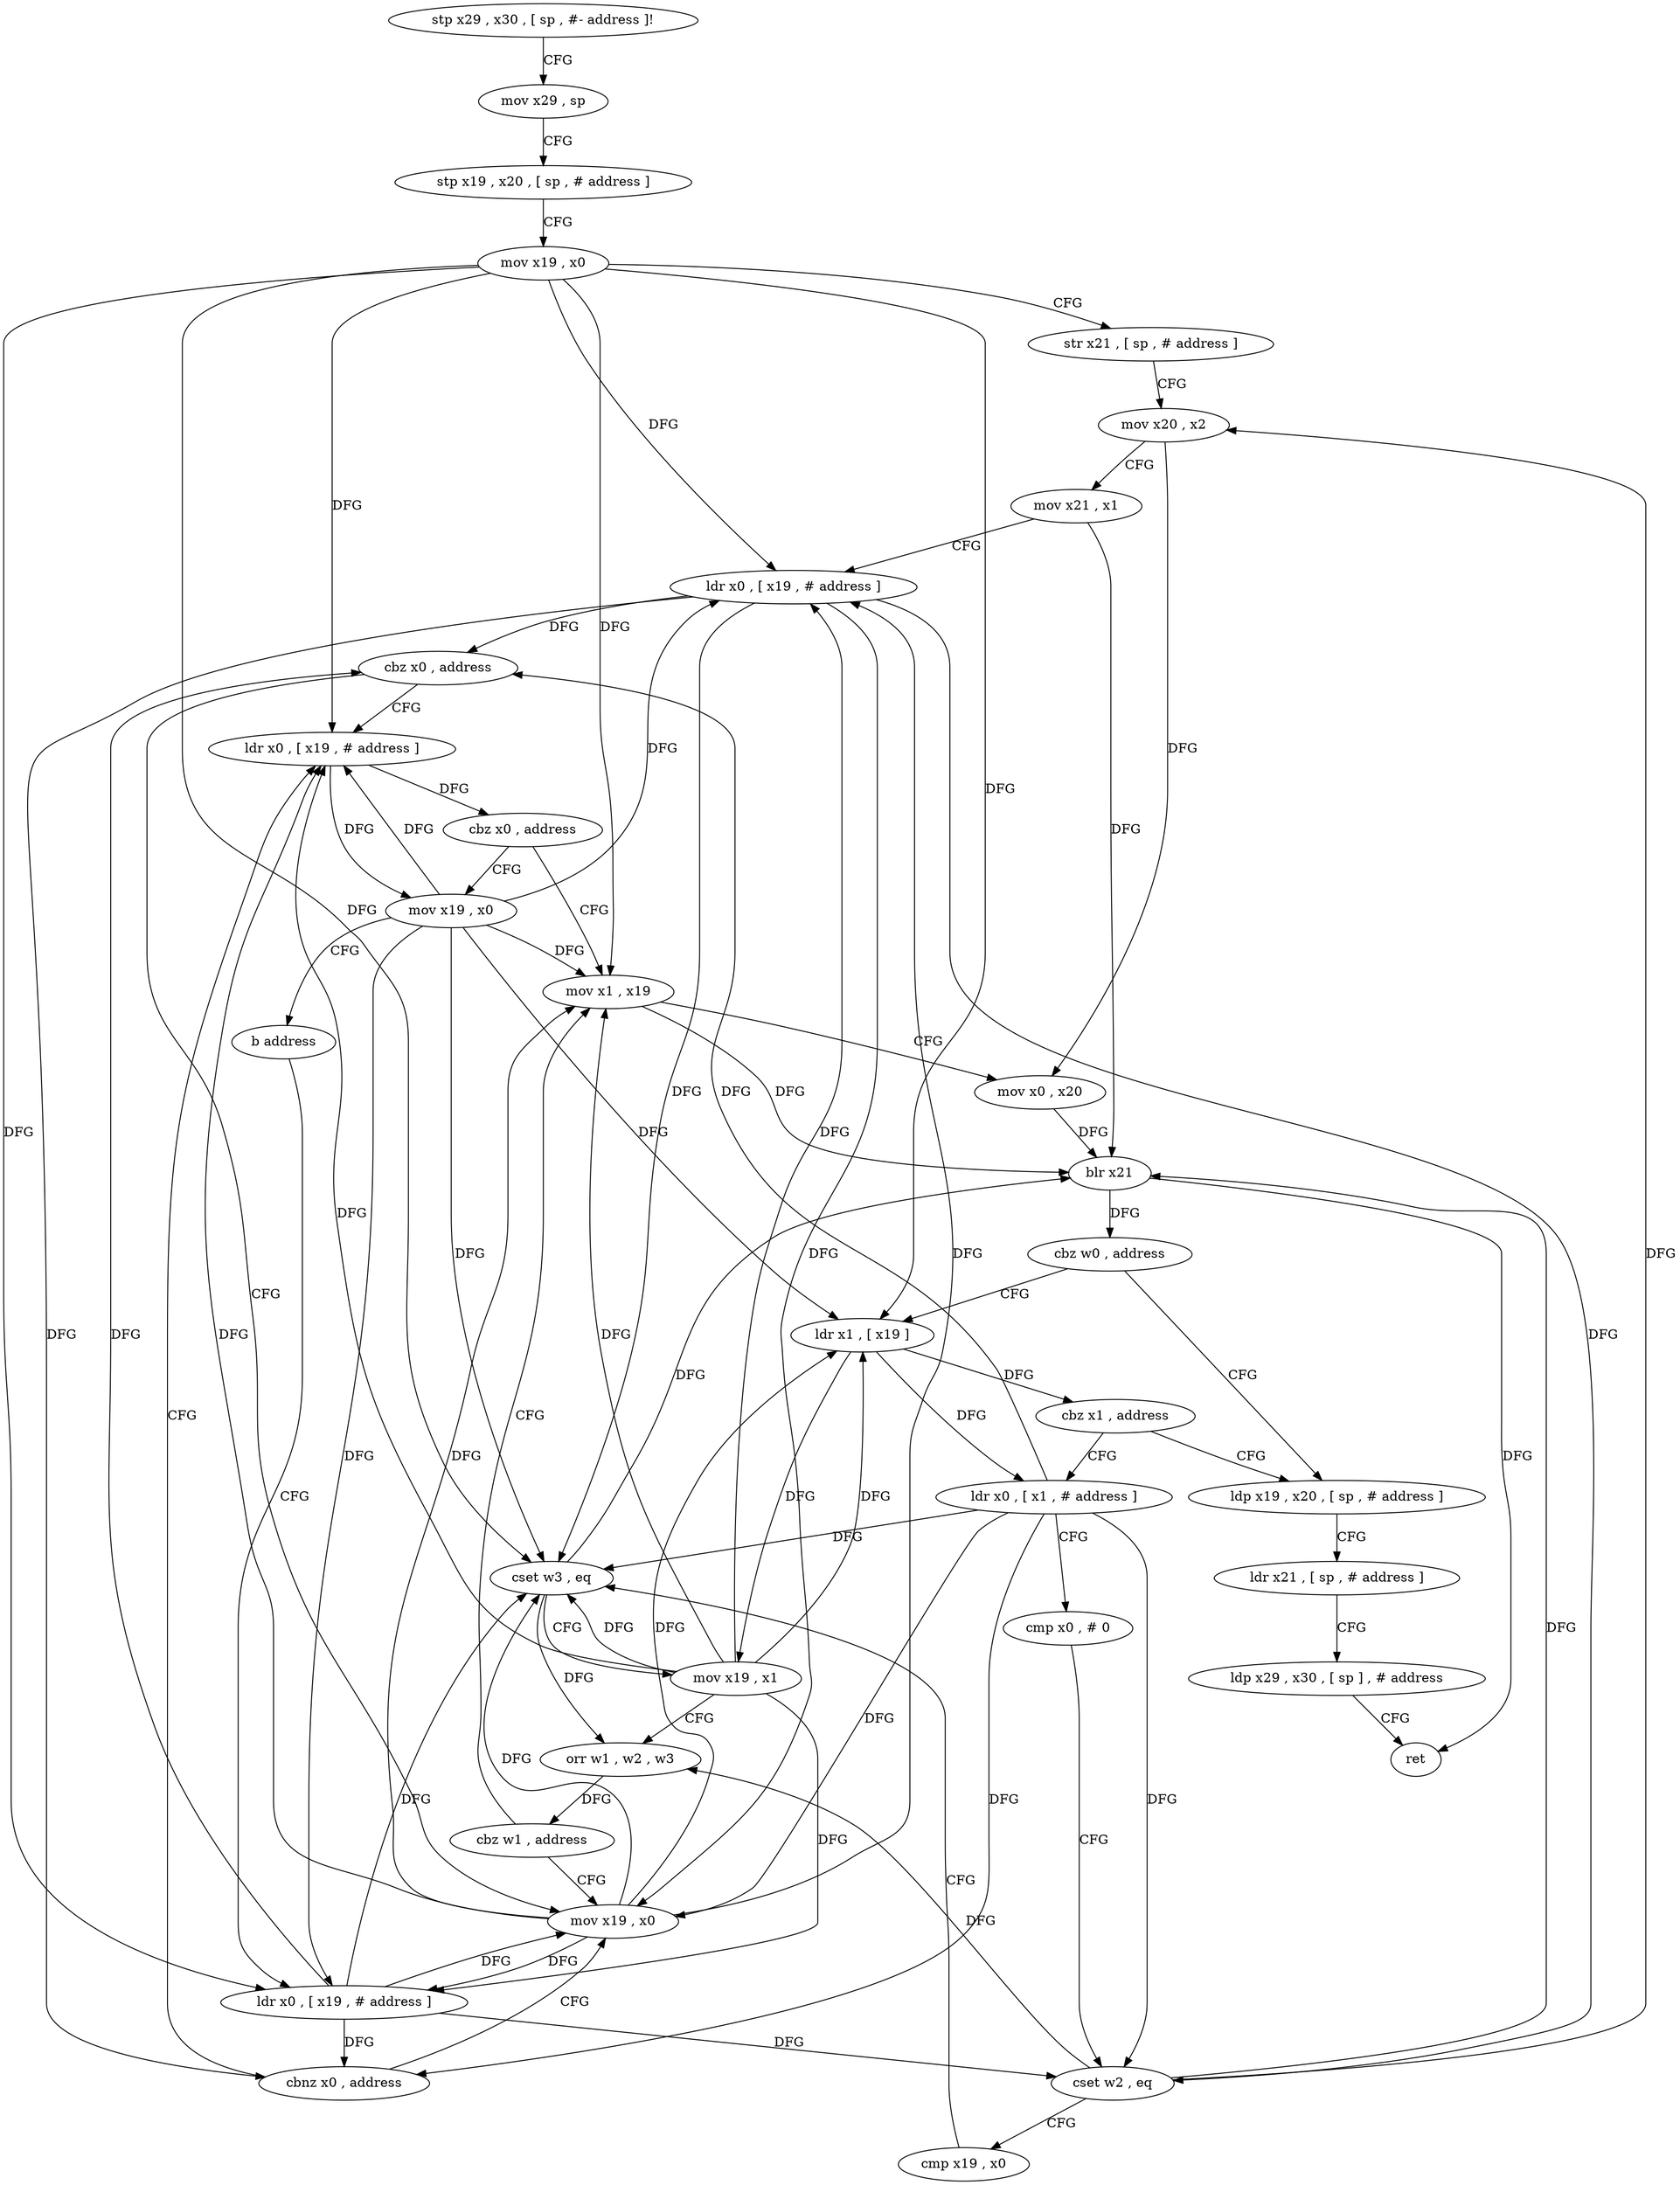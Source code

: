 digraph "func" {
"4319392" [label = "stp x29 , x30 , [ sp , #- address ]!" ]
"4319396" [label = "mov x29 , sp" ]
"4319400" [label = "stp x19 , x20 , [ sp , # address ]" ]
"4319404" [label = "mov x19 , x0" ]
"4319408" [label = "str x21 , [ sp , # address ]" ]
"4319412" [label = "mov x20 , x2" ]
"4319416" [label = "mov x21 , x1" ]
"4319420" [label = "ldr x0 , [ x19 , # address ]" ]
"4319424" [label = "cbz x0 , address" ]
"4319440" [label = "ldr x0 , [ x19 , # address ]" ]
"4319428" [label = "mov x19 , x0" ]
"4319444" [label = "cbz x0 , address" ]
"4319496" [label = "mov x1 , x19" ]
"4319448" [label = "mov x19 , x0" ]
"4319432" [label = "ldr x0 , [ x19 , # address ]" ]
"4319500" [label = "mov x0 , x20" ]
"4319504" [label = "blr x21" ]
"4319508" [label = "cbz w0 , address" ]
"4319456" [label = "ldr x1 , [ x19 ]" ]
"4319512" [label = "ldp x19 , x20 , [ sp , # address ]" ]
"4319452" [label = "b address" ]
"4319460" [label = "cbz x1 , address" ]
"4319464" [label = "ldr x0 , [ x1 , # address ]" ]
"4319516" [label = "ldr x21 , [ sp , # address ]" ]
"4319520" [label = "ldp x29 , x30 , [ sp ] , # address" ]
"4319524" [label = "ret" ]
"4319436" [label = "cbnz x0 , address" ]
"4319468" [label = "cmp x0 , # 0" ]
"4319472" [label = "cset w2 , eq" ]
"4319476" [label = "cmp x19 , x0" ]
"4319480" [label = "cset w3 , eq" ]
"4319484" [label = "mov x19 , x1" ]
"4319488" [label = "orr w1 , w2 , w3" ]
"4319492" [label = "cbz w1 , address" ]
"4319392" -> "4319396" [ label = "CFG" ]
"4319396" -> "4319400" [ label = "CFG" ]
"4319400" -> "4319404" [ label = "CFG" ]
"4319404" -> "4319408" [ label = "CFG" ]
"4319404" -> "4319420" [ label = "DFG" ]
"4319404" -> "4319440" [ label = "DFG" ]
"4319404" -> "4319496" [ label = "DFG" ]
"4319404" -> "4319432" [ label = "DFG" ]
"4319404" -> "4319456" [ label = "DFG" ]
"4319404" -> "4319480" [ label = "DFG" ]
"4319408" -> "4319412" [ label = "CFG" ]
"4319412" -> "4319416" [ label = "CFG" ]
"4319412" -> "4319500" [ label = "DFG" ]
"4319416" -> "4319420" [ label = "CFG" ]
"4319416" -> "4319504" [ label = "DFG" ]
"4319420" -> "4319424" [ label = "DFG" ]
"4319420" -> "4319428" [ label = "DFG" ]
"4319420" -> "4319436" [ label = "DFG" ]
"4319420" -> "4319472" [ label = "DFG" ]
"4319420" -> "4319480" [ label = "DFG" ]
"4319424" -> "4319440" [ label = "CFG" ]
"4319424" -> "4319428" [ label = "CFG" ]
"4319440" -> "4319444" [ label = "DFG" ]
"4319440" -> "4319448" [ label = "DFG" ]
"4319428" -> "4319432" [ label = "DFG" ]
"4319428" -> "4319420" [ label = "DFG" ]
"4319428" -> "4319440" [ label = "DFG" ]
"4319428" -> "4319496" [ label = "DFG" ]
"4319428" -> "4319456" [ label = "DFG" ]
"4319428" -> "4319480" [ label = "DFG" ]
"4319444" -> "4319496" [ label = "CFG" ]
"4319444" -> "4319448" [ label = "CFG" ]
"4319496" -> "4319500" [ label = "CFG" ]
"4319496" -> "4319504" [ label = "DFG" ]
"4319448" -> "4319452" [ label = "CFG" ]
"4319448" -> "4319420" [ label = "DFG" ]
"4319448" -> "4319440" [ label = "DFG" ]
"4319448" -> "4319496" [ label = "DFG" ]
"4319448" -> "4319432" [ label = "DFG" ]
"4319448" -> "4319456" [ label = "DFG" ]
"4319448" -> "4319480" [ label = "DFG" ]
"4319432" -> "4319436" [ label = "DFG" ]
"4319432" -> "4319424" [ label = "DFG" ]
"4319432" -> "4319428" [ label = "DFG" ]
"4319432" -> "4319472" [ label = "DFG" ]
"4319432" -> "4319480" [ label = "DFG" ]
"4319500" -> "4319504" [ label = "DFG" ]
"4319504" -> "4319508" [ label = "DFG" ]
"4319504" -> "4319524" [ label = "DFG" ]
"4319508" -> "4319456" [ label = "CFG" ]
"4319508" -> "4319512" [ label = "CFG" ]
"4319456" -> "4319460" [ label = "DFG" ]
"4319456" -> "4319464" [ label = "DFG" ]
"4319456" -> "4319484" [ label = "DFG" ]
"4319512" -> "4319516" [ label = "CFG" ]
"4319452" -> "4319432" [ label = "CFG" ]
"4319460" -> "4319512" [ label = "CFG" ]
"4319460" -> "4319464" [ label = "CFG" ]
"4319464" -> "4319468" [ label = "CFG" ]
"4319464" -> "4319424" [ label = "DFG" ]
"4319464" -> "4319428" [ label = "DFG" ]
"4319464" -> "4319436" [ label = "DFG" ]
"4319464" -> "4319472" [ label = "DFG" ]
"4319464" -> "4319480" [ label = "DFG" ]
"4319516" -> "4319520" [ label = "CFG" ]
"4319520" -> "4319524" [ label = "CFG" ]
"4319436" -> "4319428" [ label = "CFG" ]
"4319436" -> "4319440" [ label = "CFG" ]
"4319468" -> "4319472" [ label = "CFG" ]
"4319472" -> "4319476" [ label = "CFG" ]
"4319472" -> "4319412" [ label = "DFG" ]
"4319472" -> "4319504" [ label = "DFG" ]
"4319472" -> "4319488" [ label = "DFG" ]
"4319476" -> "4319480" [ label = "CFG" ]
"4319480" -> "4319484" [ label = "CFG" ]
"4319480" -> "4319504" [ label = "DFG" ]
"4319480" -> "4319488" [ label = "DFG" ]
"4319484" -> "4319488" [ label = "CFG" ]
"4319484" -> "4319420" [ label = "DFG" ]
"4319484" -> "4319440" [ label = "DFG" ]
"4319484" -> "4319496" [ label = "DFG" ]
"4319484" -> "4319432" [ label = "DFG" ]
"4319484" -> "4319456" [ label = "DFG" ]
"4319484" -> "4319480" [ label = "DFG" ]
"4319488" -> "4319492" [ label = "DFG" ]
"4319492" -> "4319428" [ label = "CFG" ]
"4319492" -> "4319496" [ label = "CFG" ]
}
